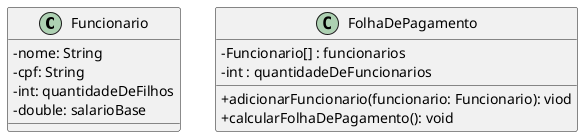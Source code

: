 @startuml Funcionarios
skinparam classAttributeIconSize 0
class Funcionario {
 - nome: String
 - cpf: String
 - int: quantidadeDeFilhos
 - double: salarioBase
}

class FolhaDePagamento {
 -Funcionario[] : funcionarios
 -int : quantidadeDeFuncionarios

+ adicionarFuncionario(funcionario: Funcionario): viod
+ calcularFolhaDePagamento(): void
}
@enduml
